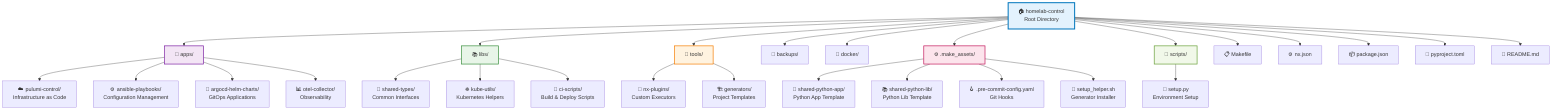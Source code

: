 graph TD
    A[🏠 homelab-control<br/>Root Directory] --> B[📱 apps/]
    A --> C[📚 libs/]
    A --> D[🔧 tools/]
    A --> E[💾 backups/]
    A --> F[🐳 docker/]
    A --> G[⚙️ .make_assets/]
    A --> H[📜 scripts/]
    A --> I[📋 Makefile]
    A --> J[⚙️ nx.json]
    A --> K[📦 package.json]
    A --> L[🐍 pyproject.toml]
    A --> M[📖 README.md]

    B --> B1[☁️ pulumi-control/<br/>Infrastructure as Code]
    B --> B2[⚙️ ansible-playbooks/<br/>Configuration Management]
    B --> B3[🔄 argocd-helm-charts/<br/>GitOps Applications]
    B --> B4[📊 otel-collector/<br/>Observability]

    C --> C1[🔗 shared-types/<br/>Common Interfaces]
    C --> C2[☸️ kube-utils/<br/>Kubernetes Helpers]
    C --> C3[🔧 ci-scripts/<br/>Build & Deploy Scripts]

    D --> D1[🔌 nx-plugins/<br/>Custom Executors]
    D --> D2[🏗️ generators/<br/>Project Templates]

    G --> G1[🐍 shared-python-app/<br/>Python App Template]
    G --> G2[📚 shared-python-lib/<br/>Python Lib Template]
    G --> G3[🪝 .pre-commit-config.yaml<br/>Git Hooks]
    G --> G4[📜 setup_helper.sh<br/>Generator Installer]

    H --> H1[🚀 setup.py<br/>Environment Setup]

    style A fill:#e3f2fd,stroke:#0277bd,stroke-width:3px
    style B fill:#f3e5f5,stroke:#7b1fa2,stroke-width:2px
    style C fill:#e8f5e8,stroke:#388e3c,stroke-width:2px
    style D fill:#fff3e0,stroke:#f57c00,stroke-width:2px
    style G fill:#fce4ec,stroke:#c2185b,stroke-width:2px
    style H fill:#f1f8e9,stroke:#689f38,stroke-width:2px